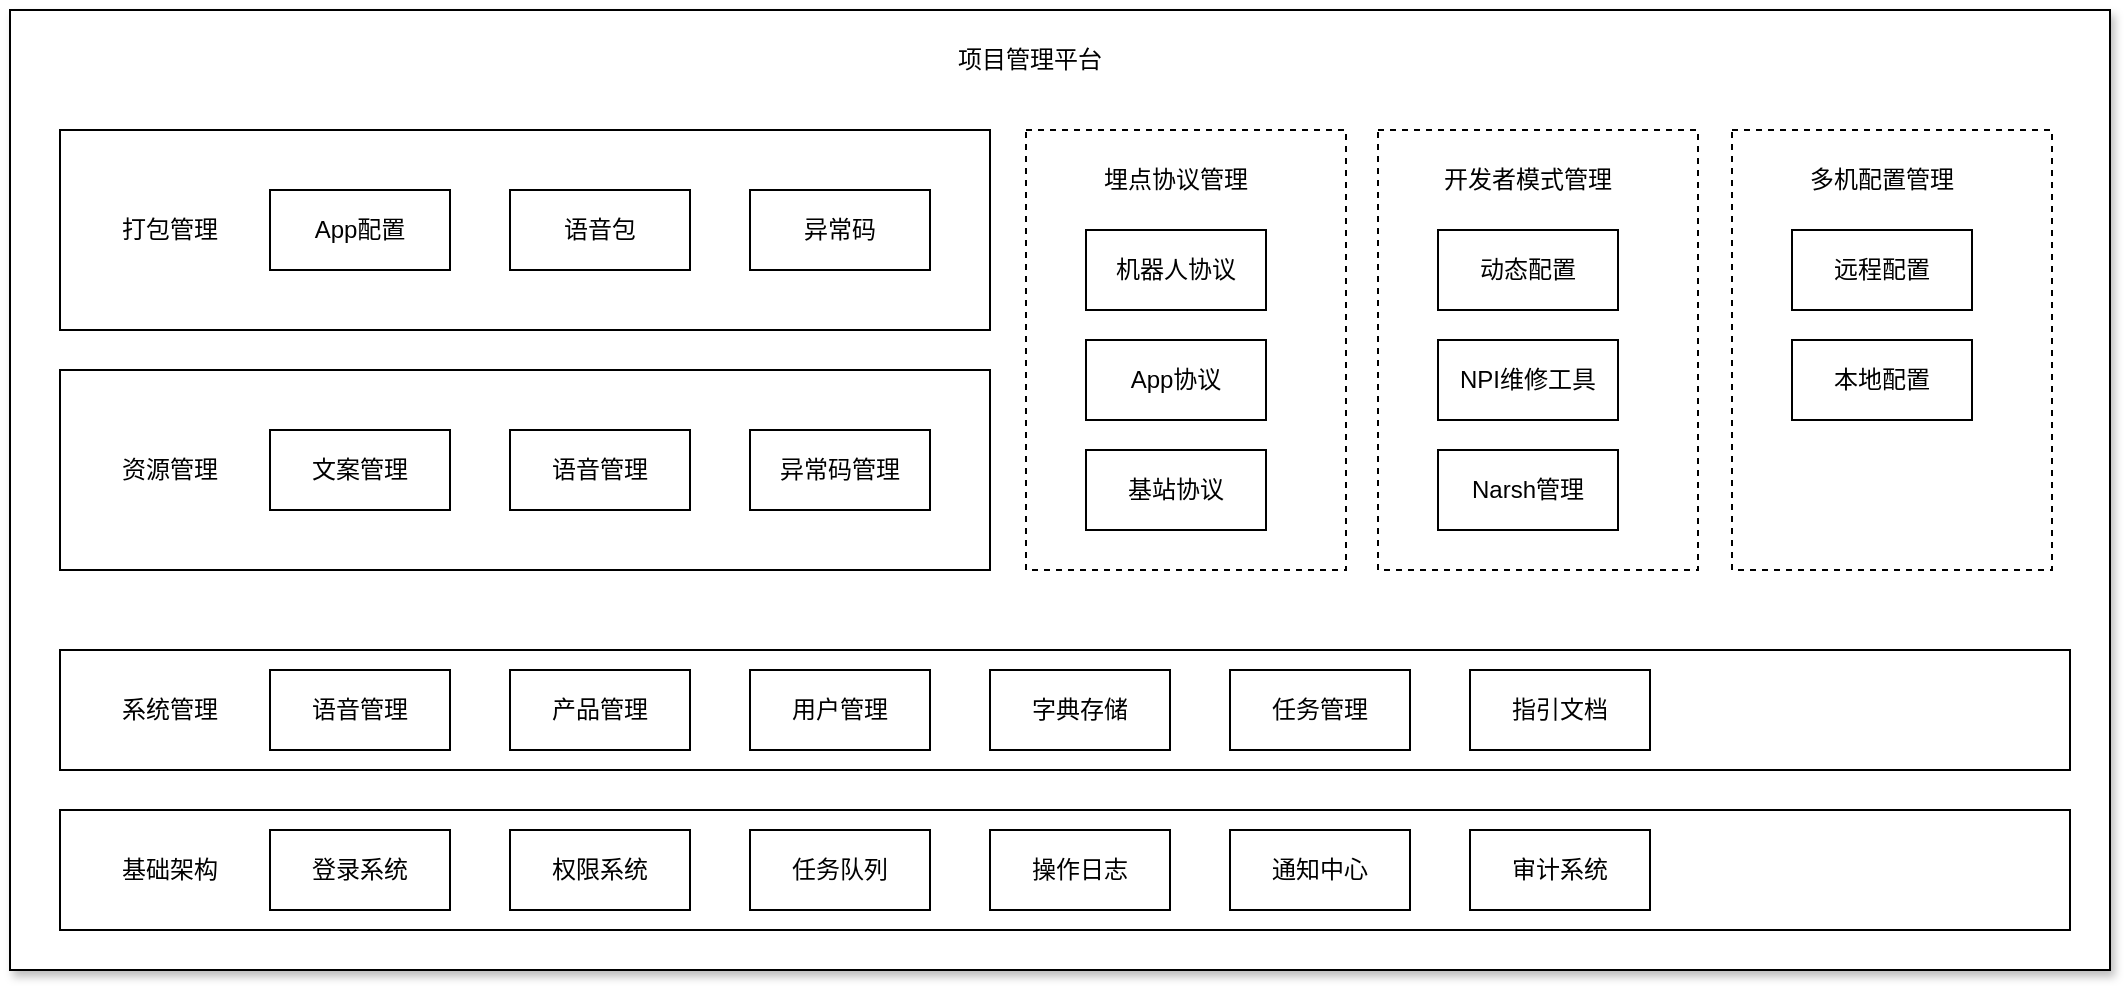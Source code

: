 <mxfile version="26.1.0">
  <diagram name="第 1 页" id="fgVyCdpo1RpyXijZnxLB">
    <mxGraphModel dx="1235" dy="624" grid="1" gridSize="10" guides="1" tooltips="1" connect="1" arrows="1" fold="1" page="1" pageScale="1" pageWidth="2339" pageHeight="3300" math="0" shadow="0">
      <root>
        <mxCell id="0" />
        <mxCell id="1" parent="0" />
        <mxCell id="O_y6O0_J4jZQ_gd5SpbO-1" value="" style="rounded=0;whiteSpace=wrap;html=1;shadow=1;" vertex="1" parent="1">
          <mxGeometry x="110" y="60" width="1050" height="480" as="geometry" />
        </mxCell>
        <mxCell id="O_y6O0_J4jZQ_gd5SpbO-2" value="项目管理平台" style="text;html=1;align=center;verticalAlign=middle;whiteSpace=wrap;rounded=0;" vertex="1" parent="1">
          <mxGeometry x="570" y="70" width="100" height="30" as="geometry" />
        </mxCell>
        <mxCell id="O_y6O0_J4jZQ_gd5SpbO-6" value="" style="rounded=0;whiteSpace=wrap;html=1;" vertex="1" parent="1">
          <mxGeometry x="135" y="120" width="465" height="100" as="geometry" />
        </mxCell>
        <mxCell id="O_y6O0_J4jZQ_gd5SpbO-3" value="App配置" style="rounded=0;whiteSpace=wrap;html=1;" vertex="1" parent="1">
          <mxGeometry x="240" y="150" width="90" height="40" as="geometry" />
        </mxCell>
        <mxCell id="O_y6O0_J4jZQ_gd5SpbO-4" value="语音包" style="rounded=0;whiteSpace=wrap;html=1;" vertex="1" parent="1">
          <mxGeometry x="360" y="150" width="90" height="40" as="geometry" />
        </mxCell>
        <mxCell id="O_y6O0_J4jZQ_gd5SpbO-5" value="异常码" style="rounded=0;whiteSpace=wrap;html=1;" vertex="1" parent="1">
          <mxGeometry x="480" y="150" width="90" height="40" as="geometry" />
        </mxCell>
        <mxCell id="O_y6O0_J4jZQ_gd5SpbO-7" value="打包管理" style="text;html=1;align=center;verticalAlign=middle;whiteSpace=wrap;rounded=0;" vertex="1" parent="1">
          <mxGeometry x="160" y="155" width="60" height="30" as="geometry" />
        </mxCell>
        <mxCell id="O_y6O0_J4jZQ_gd5SpbO-8" value="" style="rounded=0;whiteSpace=wrap;html=1;" vertex="1" parent="1">
          <mxGeometry x="135" y="240" width="465" height="100" as="geometry" />
        </mxCell>
        <mxCell id="O_y6O0_J4jZQ_gd5SpbO-9" value="文案管理" style="rounded=0;whiteSpace=wrap;html=1;" vertex="1" parent="1">
          <mxGeometry x="240" y="270" width="90" height="40" as="geometry" />
        </mxCell>
        <mxCell id="O_y6O0_J4jZQ_gd5SpbO-10" value="语音管理" style="rounded=0;whiteSpace=wrap;html=1;" vertex="1" parent="1">
          <mxGeometry x="360" y="270" width="90" height="40" as="geometry" />
        </mxCell>
        <mxCell id="O_y6O0_J4jZQ_gd5SpbO-11" value="异常码管理" style="rounded=0;whiteSpace=wrap;html=1;" vertex="1" parent="1">
          <mxGeometry x="480" y="270" width="90" height="40" as="geometry" />
        </mxCell>
        <mxCell id="O_y6O0_J4jZQ_gd5SpbO-12" value="资源管理" style="text;html=1;align=center;verticalAlign=middle;whiteSpace=wrap;rounded=0;" vertex="1" parent="1">
          <mxGeometry x="160" y="275" width="60" height="30" as="geometry" />
        </mxCell>
        <mxCell id="O_y6O0_J4jZQ_gd5SpbO-13" value="" style="rounded=0;whiteSpace=wrap;html=1;dashed=1;" vertex="1" parent="1">
          <mxGeometry x="618" y="120" width="160" height="220" as="geometry" />
        </mxCell>
        <mxCell id="O_y6O0_J4jZQ_gd5SpbO-14" value="机器人协议" style="rounded=0;whiteSpace=wrap;html=1;" vertex="1" parent="1">
          <mxGeometry x="648" y="170" width="90" height="40" as="geometry" />
        </mxCell>
        <mxCell id="O_y6O0_J4jZQ_gd5SpbO-15" value="App协议" style="rounded=0;whiteSpace=wrap;html=1;" vertex="1" parent="1">
          <mxGeometry x="648" y="225" width="90" height="40" as="geometry" />
        </mxCell>
        <mxCell id="O_y6O0_J4jZQ_gd5SpbO-16" value="基站协议" style="rounded=0;whiteSpace=wrap;html=1;" vertex="1" parent="1">
          <mxGeometry x="648" y="280" width="90" height="40" as="geometry" />
        </mxCell>
        <mxCell id="O_y6O0_J4jZQ_gd5SpbO-17" value="埋点协议管理" style="text;html=1;align=center;verticalAlign=middle;whiteSpace=wrap;rounded=0;" vertex="1" parent="1">
          <mxGeometry x="648" y="130" width="90" height="30" as="geometry" />
        </mxCell>
        <mxCell id="O_y6O0_J4jZQ_gd5SpbO-18" value="" style="rounded=0;whiteSpace=wrap;html=1;dashed=1;" vertex="1" parent="1">
          <mxGeometry x="794" y="120" width="160" height="220" as="geometry" />
        </mxCell>
        <mxCell id="O_y6O0_J4jZQ_gd5SpbO-19" value="动态配置" style="rounded=0;whiteSpace=wrap;html=1;" vertex="1" parent="1">
          <mxGeometry x="824" y="170" width="90" height="40" as="geometry" />
        </mxCell>
        <mxCell id="O_y6O0_J4jZQ_gd5SpbO-20" value="NPI维修工具" style="rounded=0;whiteSpace=wrap;html=1;" vertex="1" parent="1">
          <mxGeometry x="824" y="225" width="90" height="40" as="geometry" />
        </mxCell>
        <mxCell id="O_y6O0_J4jZQ_gd5SpbO-21" value="Narsh管理" style="rounded=0;whiteSpace=wrap;html=1;" vertex="1" parent="1">
          <mxGeometry x="824" y="280" width="90" height="40" as="geometry" />
        </mxCell>
        <mxCell id="O_y6O0_J4jZQ_gd5SpbO-22" value="开发者模式管理" style="text;html=1;align=center;verticalAlign=middle;whiteSpace=wrap;rounded=0;" vertex="1" parent="1">
          <mxGeometry x="824" y="130" width="90" height="30" as="geometry" />
        </mxCell>
        <mxCell id="O_y6O0_J4jZQ_gd5SpbO-23" value="" style="rounded=0;whiteSpace=wrap;html=1;dashed=1;" vertex="1" parent="1">
          <mxGeometry x="971" y="120" width="160" height="220" as="geometry" />
        </mxCell>
        <mxCell id="O_y6O0_J4jZQ_gd5SpbO-24" value="远程配置" style="rounded=0;whiteSpace=wrap;html=1;" vertex="1" parent="1">
          <mxGeometry x="1001" y="170" width="90" height="40" as="geometry" />
        </mxCell>
        <mxCell id="O_y6O0_J4jZQ_gd5SpbO-25" value="本地配置" style="rounded=0;whiteSpace=wrap;html=1;" vertex="1" parent="1">
          <mxGeometry x="1001" y="225" width="90" height="40" as="geometry" />
        </mxCell>
        <mxCell id="O_y6O0_J4jZQ_gd5SpbO-27" value="多机配置管理" style="text;html=1;align=center;verticalAlign=middle;whiteSpace=wrap;rounded=0;" vertex="1" parent="1">
          <mxGeometry x="1001" y="130" width="90" height="30" as="geometry" />
        </mxCell>
        <mxCell id="O_y6O0_J4jZQ_gd5SpbO-28" value="" style="rounded=0;whiteSpace=wrap;html=1;" vertex="1" parent="1">
          <mxGeometry x="135" y="380" width="1005" height="60" as="geometry" />
        </mxCell>
        <mxCell id="O_y6O0_J4jZQ_gd5SpbO-29" value="系统管理" style="text;html=1;align=center;verticalAlign=middle;whiteSpace=wrap;rounded=0;" vertex="1" parent="1">
          <mxGeometry x="160" y="395" width="60" height="30" as="geometry" />
        </mxCell>
        <mxCell id="O_y6O0_J4jZQ_gd5SpbO-30" value="语音管理" style="rounded=0;whiteSpace=wrap;html=1;" vertex="1" parent="1">
          <mxGeometry x="240" y="390" width="90" height="40" as="geometry" />
        </mxCell>
        <mxCell id="O_y6O0_J4jZQ_gd5SpbO-31" value="产品管理" style="rounded=0;whiteSpace=wrap;html=1;" vertex="1" parent="1">
          <mxGeometry x="360" y="390" width="90" height="40" as="geometry" />
        </mxCell>
        <mxCell id="O_y6O0_J4jZQ_gd5SpbO-32" value="用户管理" style="rounded=0;whiteSpace=wrap;html=1;" vertex="1" parent="1">
          <mxGeometry x="480" y="390" width="90" height="40" as="geometry" />
        </mxCell>
        <mxCell id="O_y6O0_J4jZQ_gd5SpbO-33" value="字典存储" style="rounded=0;whiteSpace=wrap;html=1;" vertex="1" parent="1">
          <mxGeometry x="600" y="390" width="90" height="40" as="geometry" />
        </mxCell>
        <mxCell id="O_y6O0_J4jZQ_gd5SpbO-35" value="" style="rounded=0;whiteSpace=wrap;html=1;" vertex="1" parent="1">
          <mxGeometry x="135" y="460" width="1005" height="60" as="geometry" />
        </mxCell>
        <mxCell id="O_y6O0_J4jZQ_gd5SpbO-36" value="基础架构" style="text;html=1;align=center;verticalAlign=middle;whiteSpace=wrap;rounded=0;" vertex="1" parent="1">
          <mxGeometry x="160" y="475" width="60" height="30" as="geometry" />
        </mxCell>
        <mxCell id="O_y6O0_J4jZQ_gd5SpbO-37" value="登录系统" style="rounded=0;whiteSpace=wrap;html=1;" vertex="1" parent="1">
          <mxGeometry x="240" y="470" width="90" height="40" as="geometry" />
        </mxCell>
        <mxCell id="O_y6O0_J4jZQ_gd5SpbO-38" value="权限系统" style="rounded=0;whiteSpace=wrap;html=1;" vertex="1" parent="1">
          <mxGeometry x="360" y="470" width="90" height="40" as="geometry" />
        </mxCell>
        <mxCell id="O_y6O0_J4jZQ_gd5SpbO-39" value="任务队列" style="rounded=0;whiteSpace=wrap;html=1;" vertex="1" parent="1">
          <mxGeometry x="480" y="470" width="90" height="40" as="geometry" />
        </mxCell>
        <mxCell id="O_y6O0_J4jZQ_gd5SpbO-40" value="操作日志" style="rounded=0;whiteSpace=wrap;html=1;" vertex="1" parent="1">
          <mxGeometry x="600" y="470" width="90" height="40" as="geometry" />
        </mxCell>
        <mxCell id="O_y6O0_J4jZQ_gd5SpbO-41" value="通知中心" style="rounded=0;whiteSpace=wrap;html=1;" vertex="1" parent="1">
          <mxGeometry x="720" y="470" width="90" height="40" as="geometry" />
        </mxCell>
        <mxCell id="O_y6O0_J4jZQ_gd5SpbO-42" value="任务管理" style="rounded=0;whiteSpace=wrap;html=1;" vertex="1" parent="1">
          <mxGeometry x="720" y="390" width="90" height="40" as="geometry" />
        </mxCell>
        <mxCell id="O_y6O0_J4jZQ_gd5SpbO-43" value="指引文档" style="rounded=0;whiteSpace=wrap;html=1;" vertex="1" parent="1">
          <mxGeometry x="840" y="390" width="90" height="40" as="geometry" />
        </mxCell>
        <mxCell id="O_y6O0_J4jZQ_gd5SpbO-44" value="审计系统" style="rounded=0;whiteSpace=wrap;html=1;" vertex="1" parent="1">
          <mxGeometry x="840" y="470" width="90" height="40" as="geometry" />
        </mxCell>
      </root>
    </mxGraphModel>
  </diagram>
</mxfile>
